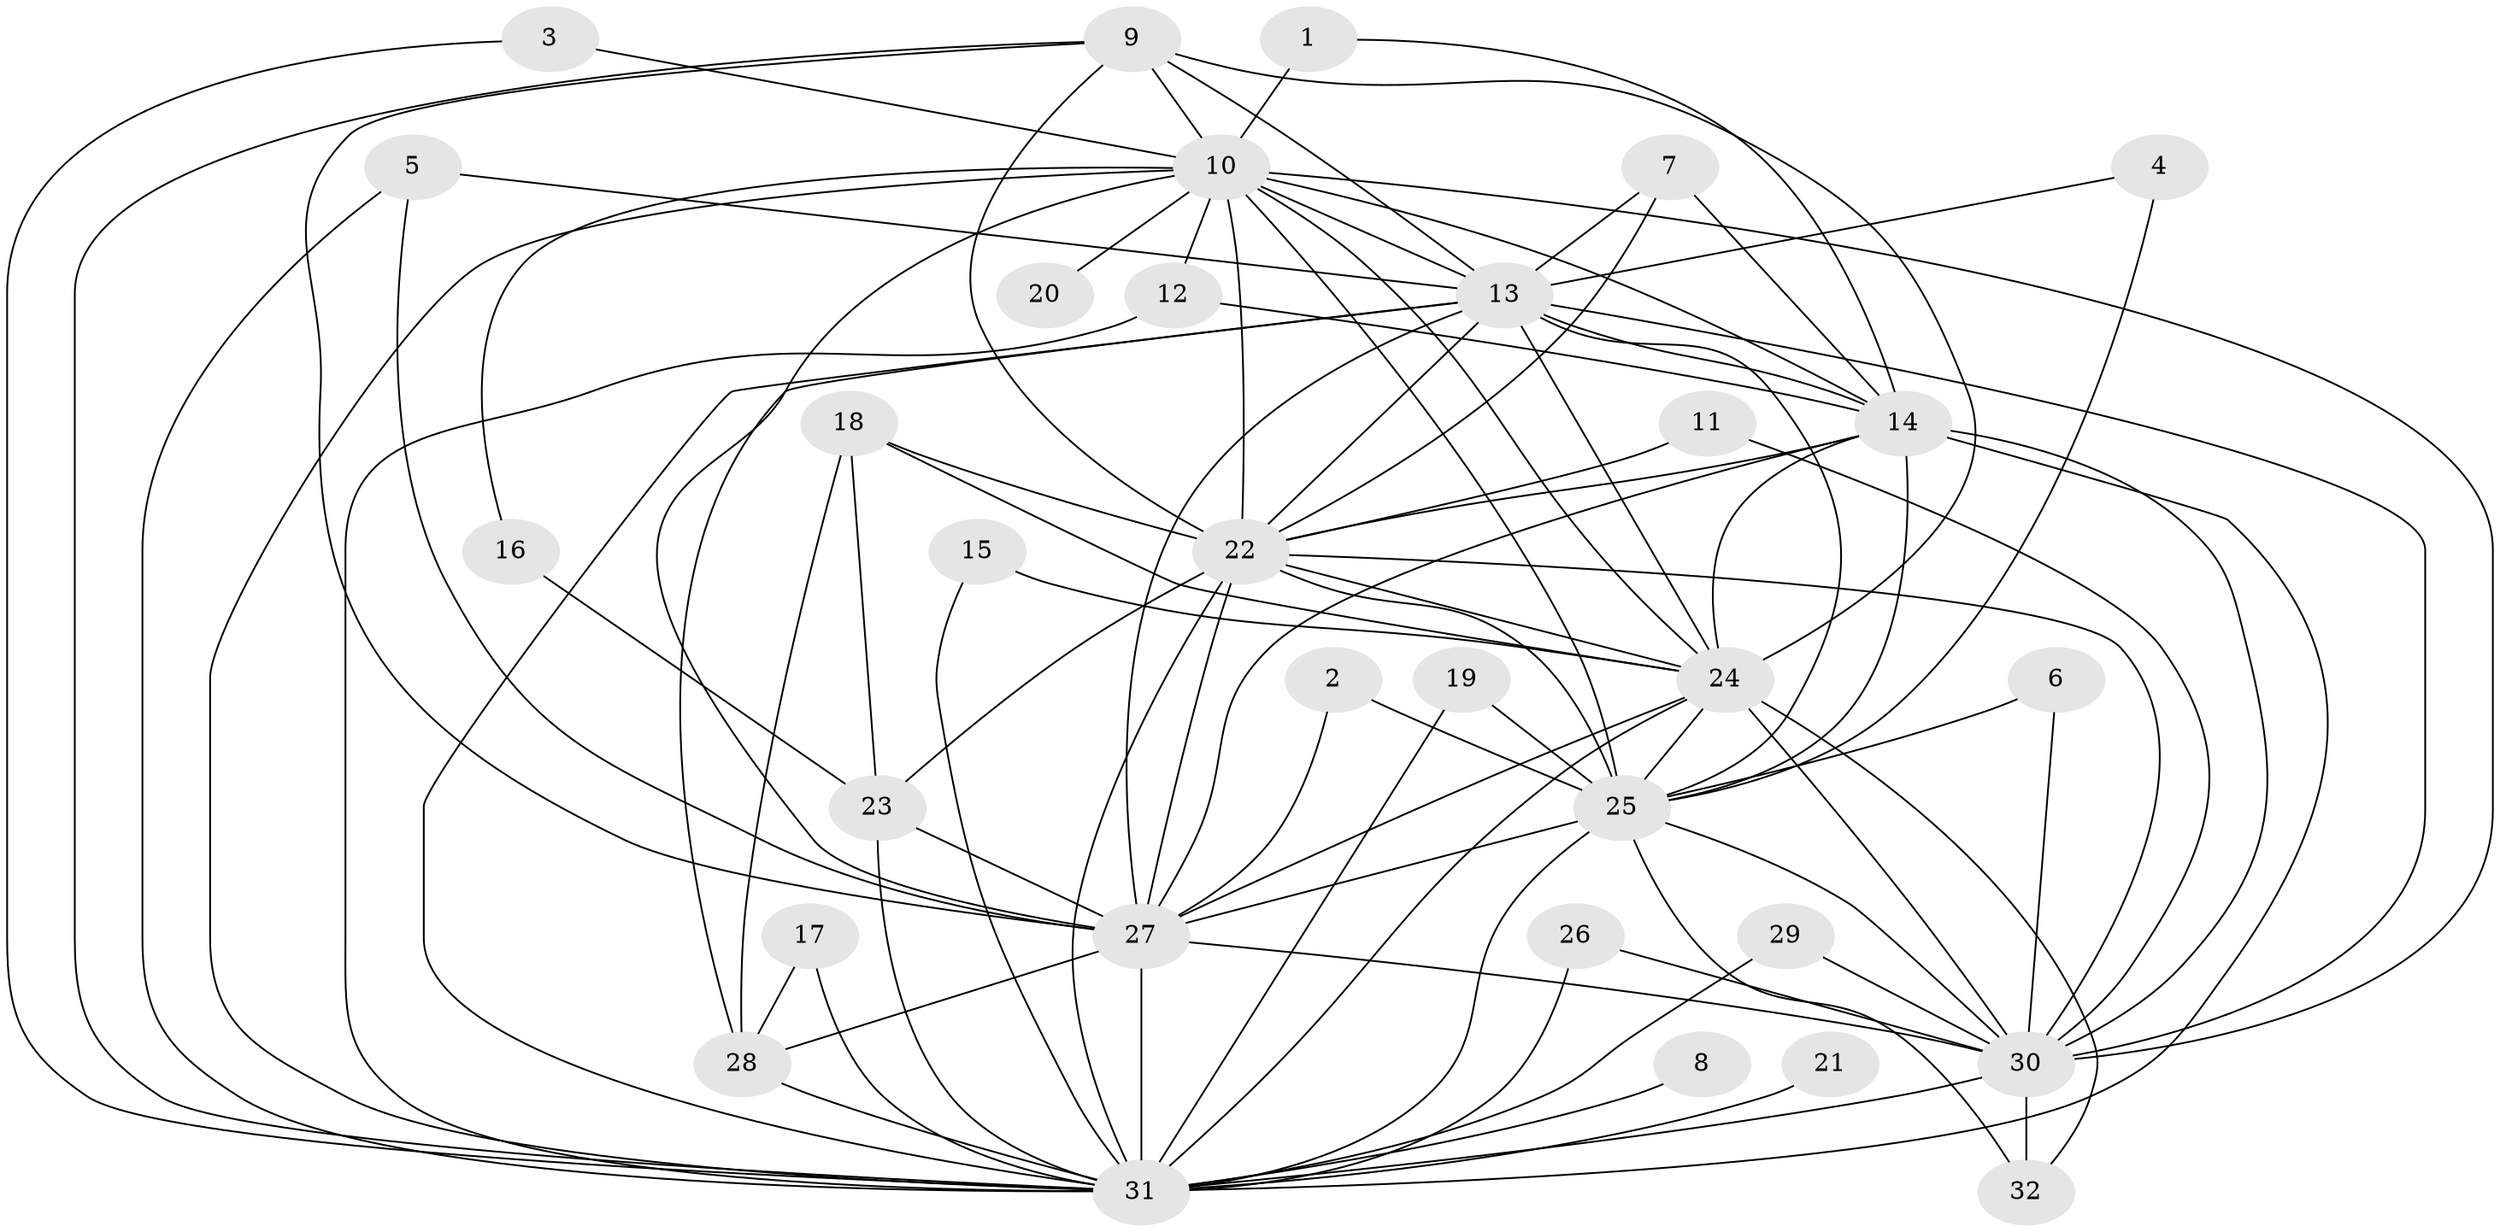 // original degree distribution, {16: 0.047619047619047616, 18: 0.031746031746031744, 14: 0.031746031746031744, 24: 0.015873015873015872, 17: 0.015873015873015872, 20: 0.015873015873015872, 4: 0.09523809523809523, 6: 0.015873015873015872, 2: 0.6190476190476191, 3: 0.1111111111111111}
// Generated by graph-tools (version 1.1) at 2025/49/03/09/25 03:49:27]
// undirected, 32 vertices, 91 edges
graph export_dot {
graph [start="1"]
  node [color=gray90,style=filled];
  1;
  2;
  3;
  4;
  5;
  6;
  7;
  8;
  9;
  10;
  11;
  12;
  13;
  14;
  15;
  16;
  17;
  18;
  19;
  20;
  21;
  22;
  23;
  24;
  25;
  26;
  27;
  28;
  29;
  30;
  31;
  32;
  1 -- 10 [weight=1.0];
  1 -- 14 [weight=1.0];
  2 -- 25 [weight=1.0];
  2 -- 27 [weight=1.0];
  3 -- 10 [weight=1.0];
  3 -- 31 [weight=1.0];
  4 -- 13 [weight=1.0];
  4 -- 25 [weight=1.0];
  5 -- 13 [weight=1.0];
  5 -- 27 [weight=1.0];
  5 -- 31 [weight=1.0];
  6 -- 25 [weight=1.0];
  6 -- 30 [weight=1.0];
  7 -- 13 [weight=1.0];
  7 -- 14 [weight=1.0];
  7 -- 22 [weight=1.0];
  8 -- 31 [weight=2.0];
  9 -- 10 [weight=1.0];
  9 -- 13 [weight=1.0];
  9 -- 22 [weight=1.0];
  9 -- 24 [weight=1.0];
  9 -- 27 [weight=1.0];
  9 -- 31 [weight=1.0];
  10 -- 12 [weight=1.0];
  10 -- 13 [weight=1.0];
  10 -- 14 [weight=1.0];
  10 -- 16 [weight=1.0];
  10 -- 20 [weight=1.0];
  10 -- 22 [weight=1.0];
  10 -- 24 [weight=1.0];
  10 -- 25 [weight=1.0];
  10 -- 27 [weight=1.0];
  10 -- 30 [weight=2.0];
  10 -- 31 [weight=2.0];
  11 -- 22 [weight=1.0];
  11 -- 30 [weight=1.0];
  12 -- 14 [weight=1.0];
  12 -- 31 [weight=2.0];
  13 -- 14 [weight=1.0];
  13 -- 22 [weight=1.0];
  13 -- 24 [weight=1.0];
  13 -- 25 [weight=1.0];
  13 -- 27 [weight=1.0];
  13 -- 28 [weight=1.0];
  13 -- 30 [weight=1.0];
  13 -- 31 [weight=2.0];
  14 -- 22 [weight=1.0];
  14 -- 24 [weight=2.0];
  14 -- 25 [weight=2.0];
  14 -- 27 [weight=1.0];
  14 -- 30 [weight=1.0];
  14 -- 31 [weight=2.0];
  15 -- 24 [weight=1.0];
  15 -- 31 [weight=1.0];
  16 -- 23 [weight=1.0];
  17 -- 28 [weight=1.0];
  17 -- 31 [weight=1.0];
  18 -- 22 [weight=1.0];
  18 -- 23 [weight=1.0];
  18 -- 24 [weight=1.0];
  18 -- 28 [weight=1.0];
  19 -- 25 [weight=1.0];
  19 -- 31 [weight=1.0];
  21 -- 31 [weight=2.0];
  22 -- 23 [weight=1.0];
  22 -- 24 [weight=1.0];
  22 -- 25 [weight=2.0];
  22 -- 27 [weight=1.0];
  22 -- 30 [weight=2.0];
  22 -- 31 [weight=4.0];
  23 -- 27 [weight=1.0];
  23 -- 31 [weight=2.0];
  24 -- 25 [weight=1.0];
  24 -- 27 [weight=1.0];
  24 -- 30 [weight=1.0];
  24 -- 31 [weight=2.0];
  24 -- 32 [weight=1.0];
  25 -- 27 [weight=2.0];
  25 -- 30 [weight=1.0];
  25 -- 31 [weight=3.0];
  25 -- 32 [weight=1.0];
  26 -- 30 [weight=1.0];
  26 -- 31 [weight=1.0];
  27 -- 28 [weight=1.0];
  27 -- 30 [weight=1.0];
  27 -- 31 [weight=3.0];
  28 -- 31 [weight=2.0];
  29 -- 30 [weight=1.0];
  29 -- 31 [weight=1.0];
  30 -- 31 [weight=3.0];
  30 -- 32 [weight=1.0];
}
